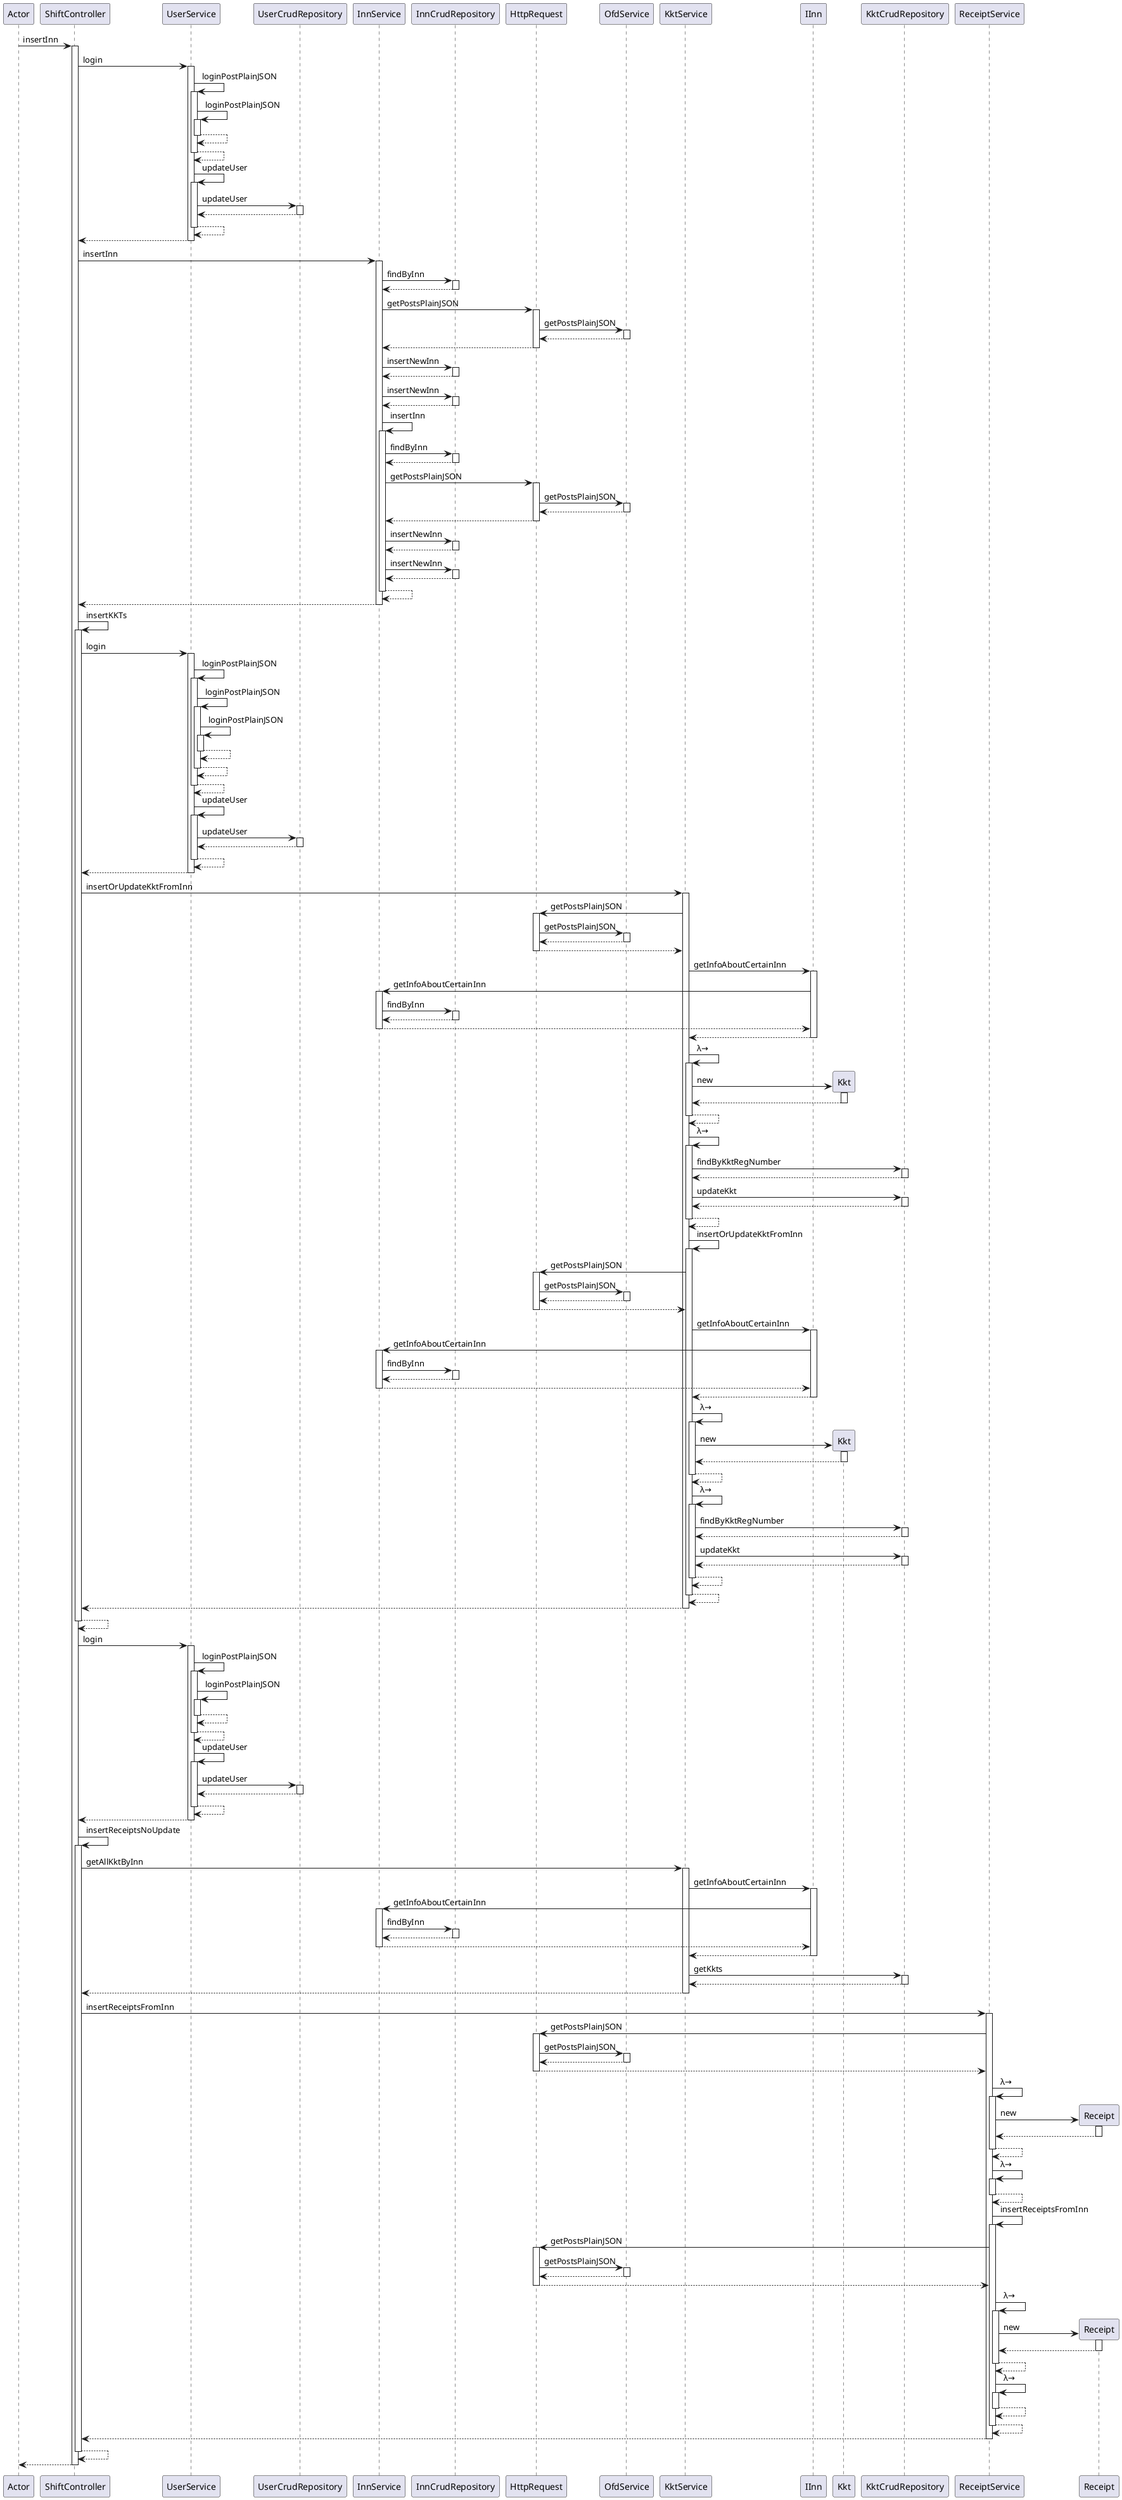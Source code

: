 @startuml
participant Actor
Actor -> ShiftController : insertInn
activate ShiftController
ShiftController -> UserService : login
activate UserService
UserService -> UserService : loginPostPlainJSON
activate UserService
UserService -> UserService : loginPostPlainJSON
activate UserService
UserService --> UserService
deactivate UserService
UserService --> UserService
deactivate UserService
UserService -> UserService : updateUser
activate UserService
UserService -> UserCrudRepository : updateUser
activate UserCrudRepository
UserCrudRepository --> UserService
deactivate UserCrudRepository
UserService --> UserService
deactivate UserService
UserService --> ShiftController
deactivate UserService
ShiftController -> InnService : insertInn
activate InnService
InnService -> InnCrudRepository : findByInn
activate InnCrudRepository
InnCrudRepository --> InnService
deactivate InnCrudRepository
InnService -> HttpRequest : getPostsPlainJSON
activate HttpRequest
HttpRequest -> OfdService : getPostsPlainJSON
activate OfdService
OfdService --> HttpRequest
deactivate OfdService
HttpRequest --> InnService
deactivate HttpRequest
InnService -> InnCrudRepository : insertNewInn
activate InnCrudRepository
InnCrudRepository --> InnService
deactivate InnCrudRepository
InnService -> InnCrudRepository : insertNewInn
activate InnCrudRepository
InnCrudRepository --> InnService
deactivate InnCrudRepository
InnService -> InnService : insertInn
activate InnService
InnService -> InnCrudRepository : findByInn
activate InnCrudRepository
InnCrudRepository --> InnService
deactivate InnCrudRepository
InnService -> HttpRequest : getPostsPlainJSON
activate HttpRequest
HttpRequest -> OfdService : getPostsPlainJSON
activate OfdService
OfdService --> HttpRequest
deactivate OfdService
HttpRequest --> InnService
deactivate HttpRequest
InnService -> InnCrudRepository : insertNewInn
activate InnCrudRepository
InnCrudRepository --> InnService
deactivate InnCrudRepository
InnService -> InnCrudRepository : insertNewInn
activate InnCrudRepository
InnCrudRepository --> InnService
deactivate InnCrudRepository
InnService --> InnService
deactivate InnService
InnService --> ShiftController
deactivate InnService
ShiftController -> ShiftController : insertKKTs
activate ShiftController
ShiftController -> UserService : login
activate UserService
UserService -> UserService : loginPostPlainJSON
activate UserService
UserService -> UserService : loginPostPlainJSON
activate UserService
UserService -> UserService : loginPostPlainJSON
activate UserService
UserService --> UserService
deactivate UserService
UserService --> UserService
deactivate UserService
UserService --> UserService
deactivate UserService
UserService -> UserService : updateUser
activate UserService
UserService -> UserCrudRepository : updateUser
activate UserCrudRepository
UserCrudRepository --> UserService
deactivate UserCrudRepository
UserService --> UserService
deactivate UserService
UserService --> ShiftController
deactivate UserService
ShiftController -> KktService : insertOrUpdateKktFromInn
activate KktService
KktService -> HttpRequest : getPostsPlainJSON
activate HttpRequest
HttpRequest -> OfdService : getPostsPlainJSON
activate OfdService
OfdService --> HttpRequest
deactivate OfdService
HttpRequest --> KktService
deactivate HttpRequest
KktService -> IInn : getInfoAboutCertainInn
activate IInn
IInn -> InnService : getInfoAboutCertainInn
activate InnService
InnService -> InnCrudRepository : findByInn
activate InnCrudRepository
InnCrudRepository --> InnService
deactivate InnCrudRepository
InnService --> IInn
deactivate InnService
IInn --> KktService
deactivate IInn
KktService -> KktService : λ→
activate KktService
create Kkt
KktService -> Kkt : new
activate Kkt
Kkt --> KktService
deactivate Kkt
KktService --> KktService
deactivate KktService
KktService -> KktService : λ→
activate KktService
KktService -> KktCrudRepository : findByKktRegNumber
activate KktCrudRepository
KktCrudRepository --> KktService
deactivate KktCrudRepository
KktService -> KktCrudRepository : updateKkt
activate KktCrudRepository
KktCrudRepository --> KktService
deactivate KktCrudRepository
KktService --> KktService
deactivate KktService
KktService -> KktService : insertOrUpdateKktFromInn
activate KktService
KktService -> HttpRequest : getPostsPlainJSON
activate HttpRequest
HttpRequest -> OfdService : getPostsPlainJSON
activate OfdService
OfdService --> HttpRequest
deactivate OfdService
HttpRequest --> KktService
deactivate HttpRequest
KktService -> IInn : getInfoAboutCertainInn
activate IInn
IInn -> InnService : getInfoAboutCertainInn
activate InnService
InnService -> InnCrudRepository : findByInn
activate InnCrudRepository
InnCrudRepository --> InnService
deactivate InnCrudRepository
InnService --> IInn
deactivate InnService
IInn --> KktService
deactivate IInn
KktService -> KktService : λ→
activate KktService
create Kkt
KktService -> Kkt : new
activate Kkt
Kkt --> KktService
deactivate Kkt
KktService --> KktService
deactivate KktService
KktService -> KktService : λ→
activate KktService
KktService -> KktCrudRepository : findByKktRegNumber
activate KktCrudRepository
KktCrudRepository --> KktService
deactivate KktCrudRepository
KktService -> KktCrudRepository : updateKkt
activate KktCrudRepository
KktCrudRepository --> KktService
deactivate KktCrudRepository
KktService --> KktService
deactivate KktService
KktService --> KktService
deactivate KktService
KktService --> ShiftController
deactivate KktService
ShiftController --> ShiftController
deactivate ShiftController
ShiftController -> UserService : login
activate UserService
UserService -> UserService : loginPostPlainJSON
activate UserService
UserService -> UserService : loginPostPlainJSON
activate UserService
UserService --> UserService
deactivate UserService
UserService --> UserService
deactivate UserService
UserService -> UserService : updateUser
activate UserService
UserService -> UserCrudRepository : updateUser
activate UserCrudRepository
UserCrudRepository --> UserService
deactivate UserCrudRepository
UserService --> UserService
deactivate UserService
UserService --> ShiftController
deactivate UserService
ShiftController -> ShiftController : insertReceiptsNoUpdate
activate ShiftController
ShiftController -> KktService : getAllKktByInn
activate KktService
KktService -> IInn : getInfoAboutCertainInn
activate IInn
IInn -> InnService : getInfoAboutCertainInn
activate InnService
InnService -> InnCrudRepository : findByInn
activate InnCrudRepository
InnCrudRepository --> InnService
deactivate InnCrudRepository
InnService --> IInn
deactivate InnService
IInn --> KktService
deactivate IInn
KktService -> KktCrudRepository : getKkts
activate KktCrudRepository
KktCrudRepository --> KktService
deactivate KktCrudRepository
KktService --> ShiftController
deactivate KktService
ShiftController -> ReceiptService : insertReceiptsFromInn
activate ReceiptService
ReceiptService -> HttpRequest : getPostsPlainJSON
activate HttpRequest
HttpRequest -> OfdService : getPostsPlainJSON
activate OfdService
OfdService --> HttpRequest
deactivate OfdService
HttpRequest --> ReceiptService
deactivate HttpRequest
ReceiptService -> ReceiptService : λ→
activate ReceiptService
create Receipt
ReceiptService -> Receipt : new
activate Receipt
Receipt --> ReceiptService
deactivate Receipt
ReceiptService --> ReceiptService
deactivate ReceiptService
ReceiptService -> ReceiptService : λ→
activate ReceiptService
ReceiptService --> ReceiptService
deactivate ReceiptService
ReceiptService -> ReceiptService : insertReceiptsFromInn
activate ReceiptService
ReceiptService -> HttpRequest : getPostsPlainJSON
activate HttpRequest
HttpRequest -> OfdService : getPostsPlainJSON
activate OfdService
OfdService --> HttpRequest
deactivate OfdService
HttpRequest --> ReceiptService
deactivate HttpRequest
ReceiptService -> ReceiptService : λ→
activate ReceiptService
create Receipt
ReceiptService -> Receipt : new
activate Receipt
Receipt --> ReceiptService
deactivate Receipt
ReceiptService --> ReceiptService
deactivate ReceiptService
ReceiptService -> ReceiptService : λ→
activate ReceiptService
ReceiptService --> ReceiptService
deactivate ReceiptService
ReceiptService --> ReceiptService
deactivate ReceiptService
ReceiptService --> ShiftController
deactivate ReceiptService
ShiftController --> ShiftController
deactivate ShiftController
return
@enduml